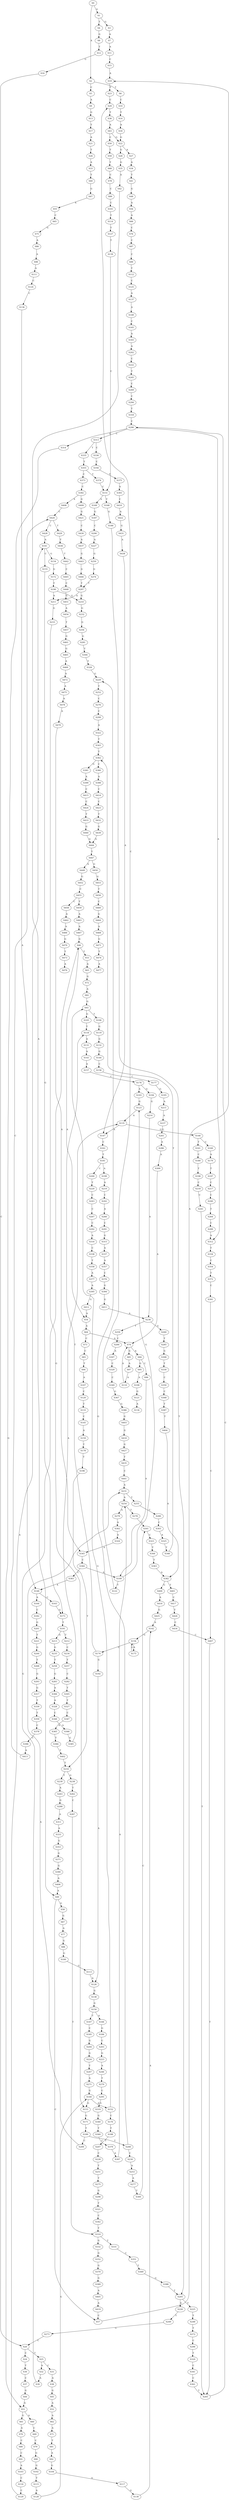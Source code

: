 strict digraph  {
	S0 -> S1 [ label = G ];
	S0 -> S2 [ label = A ];
	S1 -> S3 [ label = G ];
	S1 -> S4 [ label = T ];
	S2 -> S5 [ label = C ];
	S2 -> S6 [ label = T ];
	S3 -> S7 [ label = A ];
	S4 -> S8 [ label = G ];
	S5 -> S9 [ label = A ];
	S6 -> S10 [ label = C ];
	S7 -> S11 [ label = A ];
	S8 -> S12 [ label = T ];
	S9 -> S13 [ label = G ];
	S10 -> S14 [ label = T ];
	S11 -> S15 [ label = C ];
	S12 -> S16 [ label = G ];
	S13 -> S17 [ label = T ];
	S14 -> S18 [ label = A ];
	S15 -> S19 [ label = A ];
	S16 -> S20 [ label = C ];
	S17 -> S21 [ label = A ];
	S18 -> S22 [ label = G ];
	S19 -> S23 [ label = T ];
	S20 -> S24 [ label = C ];
	S20 -> S25 [ label = T ];
	S21 -> S26 [ label = T ];
	S22 -> S27 [ label = A ];
	S22 -> S28 [ label = G ];
	S23 -> S29 [ label = C ];
	S24 -> S30 [ label = T ];
	S25 -> S31 [ label = C ];
	S25 -> S32 [ label = A ];
	S26 -> S33 [ label = A ];
	S27 -> S34 [ label = A ];
	S28 -> S35 [ label = G ];
	S29 -> S36 [ label = T ];
	S30 -> S37 [ label = C ];
	S31 -> S38 [ label = A ];
	S32 -> S39 [ label = A ];
	S33 -> S40 [ label = T ];
	S34 -> S41 [ label = T ];
	S35 -> S42 [ label = A ];
	S36 -> S43 [ label = A ];
	S37 -> S44 [ label = G ];
	S38 -> S45 [ label = G ];
	S39 -> S46 [ label = G ];
	S40 -> S47 [ label = G ];
	S41 -> S48 [ label = G ];
	S42 -> S49 [ label = A ];
	S43 -> S50 [ label = C ];
	S43 -> S22 [ label = G ];
	S44 -> S51 [ label = G ];
	S45 -> S52 [ label = A ];
	S46 -> S53 [ label = T ];
	S46 -> S54 [ label = A ];
	S47 -> S55 [ label = A ];
	S48 -> S56 [ label = A ];
	S49 -> S57 [ label = C ];
	S49 -> S58 [ label = G ];
	S50 -> S59 [ label = T ];
	S51 -> S60 [ label = A ];
	S51 -> S61 [ label = G ];
	S52 -> S62 [ label = A ];
	S53 -> S63 [ label = A ];
	S54 -> S64 [ label = A ];
	S55 -> S65 [ label = C ];
	S56 -> S66 [ label = A ];
	S57 -> S19 [ label = A ];
	S58 -> S67 [ label = G ];
	S59 -> S68 [ label = T ];
	S60 -> S69 [ label = C ];
	S61 -> S70 [ label = A ];
	S62 -> S71 [ label = A ];
	S63 -> S72 [ label = G ];
	S64 -> S73 [ label = C ];
	S64 -> S74 [ label = A ];
	S65 -> S75 [ label = G ];
	S66 -> S76 [ label = C ];
	S67 -> S77 [ label = A ];
	S68 -> S78 [ label = C ];
	S69 -> S79 [ label = C ];
	S70 -> S80 [ label = C ];
	S71 -> S81 [ label = T ];
	S72 -> S82 [ label = A ];
	S73 -> S83 [ label = C ];
	S74 -> S84 [ label = A ];
	S74 -> S85 [ label = G ];
	S75 -> S86 [ label = A ];
	S76 -> S87 [ label = C ];
	S77 -> S88 [ label = G ];
	S78 -> S89 [ label = C ];
	S79 -> S90 [ label = G ];
	S80 -> S91 [ label = C ];
	S81 -> S92 [ label = A ];
	S82 -> S93 [ label = G ];
	S83 -> S94 [ label = T ];
	S84 -> S95 [ label = G ];
	S84 -> S96 [ label = C ];
	S85 -> S97 [ label = A ];
	S86 -> S98 [ label = A ];
	S87 -> S99 [ label = C ];
	S88 -> S100 [ label = G ];
	S89 -> S101 [ label = C ];
	S90 -> S102 [ label = G ];
	S91 -> S103 [ label = A ];
	S92 -> S104 [ label = G ];
	S93 -> S105 [ label = G ];
	S93 -> S106 [ label = T ];
	S94 -> S107 [ label = A ];
	S95 -> S108 [ label = A ];
	S96 -> S109 [ label = A ];
	S97 -> S110 [ label = A ];
	S98 -> S111 [ label = A ];
	S99 -> S112 [ label = T ];
	S100 -> S113 [ label = G ];
	S101 -> S114 [ label = T ];
	S102 -> S115 [ label = T ];
	S103 -> S116 [ label = C ];
	S104 -> S117 [ label = A ];
	S105 -> S118 [ label = T ];
	S106 -> S119 [ label = G ];
	S107 -> S120 [ label = C ];
	S108 -> S121 [ label = G ];
	S109 -> S122 [ label = T ];
	S109 -> S123 [ label = G ];
	S110 -> S74 [ label = A ];
	S111 -> S124 [ label = C ];
	S112 -> S125 [ label = C ];
	S113 -> S126 [ label = A ];
	S114 -> S127 [ label = T ];
	S115 -> S128 [ label = A ];
	S116 -> S129 [ label = C ];
	S117 -> S130 [ label = G ];
	S118 -> S131 [ label = A ];
	S119 -> S132 [ label = G ];
	S120 -> S133 [ label = T ];
	S121 -> S134 [ label = A ];
	S122 -> S29 [ label = C ];
	S123 -> S135 [ label = A ];
	S124 -> S136 [ label = C ];
	S125 -> S137 [ label = A ];
	S126 -> S138 [ label = G ];
	S127 -> S139 [ label = T ];
	S128 -> S140 [ label = G ];
	S129 -> S141 [ label = A ];
	S130 -> S142 [ label = A ];
	S131 -> S143 [ label = A ];
	S132 -> S144 [ label = G ];
	S133 -> S145 [ label = C ];
	S135 -> S146 [ label = G ];
	S135 -> S147 [ label = A ];
	S136 -> S148 [ label = A ];
	S137 -> S149 [ label = A ];
	S138 -> S150 [ label = G ];
	S139 -> S151 [ label = C ];
	S140 -> S152 [ label = A ];
	S140 -> S153 [ label = G ];
	S141 -> S154 [ label = G ];
	S141 -> S155 [ label = C ];
	S142 -> S156 [ label = G ];
	S143 -> S157 [ label = A ];
	S144 -> S158 [ label = C ];
	S145 -> S159 [ label = A ];
	S146 -> S160 [ label = C ];
	S146 -> S161 [ label = T ];
	S147 -> S162 [ label = C ];
	S148 -> S163 [ label = C ];
	S148 -> S164 [ label = A ];
	S149 -> S165 [ label = C ];
	S150 -> S166 [ label = A ];
	S150 -> S167 [ label = T ];
	S151 -> S168 [ label = T ];
	S151 -> S169 [ label = A ];
	S152 -> S170 [ label = C ];
	S152 -> S93 [ label = G ];
	S153 -> S171 [ label = G ];
	S154 -> S172 [ label = G ];
	S155 -> S173 [ label = G ];
	S156 -> S174 [ label = G ];
	S156 -> S175 [ label = A ];
	S157 -> S176 [ label = C ];
	S158 -> S177 [ label = C ];
	S159 -> S178 [ label = T ];
	S160 -> S179 [ label = A ];
	S161 -> S180 [ label = C ];
	S162 -> S181 [ label = T ];
	S163 -> S173 [ label = G ];
	S164 -> S182 [ label = C ];
	S165 -> S183 [ label = A ];
	S166 -> S184 [ label = G ];
	S167 -> S185 [ label = C ];
	S168 -> S186 [ label = G ];
	S169 -> S187 [ label = G ];
	S170 -> S188 [ label = T ];
	S171 -> S189 [ label = T ];
	S172 -> S190 [ label = T ];
	S173 -> S191 [ label = T ];
	S174 -> S118 [ label = T ];
	S174 -> S192 [ label = G ];
	S175 -> S156 [ label = G ];
	S176 -> S193 [ label = A ];
	S176 -> S194 [ label = G ];
	S177 -> S195 [ label = G ];
	S178 -> S196 [ label = T ];
	S179 -> S197 [ label = T ];
	S180 -> S198 [ label = T ];
	S181 -> S199 [ label = A ];
	S181 -> S200 [ label = C ];
	S182 -> S201 [ label = G ];
	S183 -> S202 [ label = A ];
	S184 -> S203 [ label = C ];
	S185 -> S204 [ label = G ];
	S186 -> S205 [ label = T ];
	S187 -> S206 [ label = C ];
	S188 -> S207 [ label = T ];
	S189 -> S208 [ label = T ];
	S189 -> S209 [ label = C ];
	S190 -> S210 [ label = G ];
	S190 -> S211 [ label = A ];
	S191 -> S212 [ label = T ];
	S191 -> S213 [ label = G ];
	S192 -> S126 [ label = A ];
	S193 -> S123 [ label = G ];
	S194 -> S214 [ label = G ];
	S195 -> S215 [ label = A ];
	S196 -> S216 [ label = T ];
	S197 -> S217 [ label = C ];
	S198 -> S218 [ label = C ];
	S199 -> S219 [ label = A ];
	S200 -> S220 [ label = T ];
	S201 -> S221 [ label = T ];
	S202 -> S222 [ label = C ];
	S203 -> S223 [ label = G ];
	S204 -> S224 [ label = G ];
	S205 -> S225 [ label = T ];
	S205 -> S226 [ label = G ];
	S206 -> S227 [ label = A ];
	S207 -> S228 [ label = C ];
	S208 -> S229 [ label = G ];
	S208 -> S230 [ label = C ];
	S209 -> S231 [ label = A ];
	S210 -> S232 [ label = G ];
	S211 -> S233 [ label = G ];
	S212 -> S234 [ label = C ];
	S213 -> S235 [ label = G ];
	S214 -> S236 [ label = A ];
	S215 -> S237 [ label = A ];
	S216 -> S238 [ label = G ];
	S216 -> S239 [ label = T ];
	S217 -> S240 [ label = C ];
	S218 -> S241 [ label = C ];
	S219 -> S242 [ label = C ];
	S220 -> S243 [ label = C ];
	S221 -> S244 [ label = G ];
	S222 -> S245 [ label = T ];
	S223 -> S246 [ label = A ];
	S224 -> S247 [ label = T ];
	S225 -> S248 [ label = T ];
	S226 -> S249 [ label = T ];
	S227 -> S250 [ label = G ];
	S228 -> S251 [ label = T ];
	S229 -> S252 [ label = T ];
	S230 -> S253 [ label = A ];
	S231 -> S254 [ label = A ];
	S231 -> S255 [ label = T ];
	S232 -> S256 [ label = G ];
	S233 -> S153 [ label = G ];
	S234 -> S257 [ label = T ];
	S235 -> S258 [ label = T ];
	S236 -> S259 [ label = T ];
	S236 -> S260 [ label = G ];
	S237 -> S261 [ label = G ];
	S238 -> S262 [ label = T ];
	S239 -> S263 [ label = A ];
	S240 -> S264 [ label = T ];
	S241 -> S265 [ label = T ];
	S242 -> S266 [ label = A ];
	S243 -> S267 [ label = C ];
	S244 -> S268 [ label = T ];
	S245 -> S269 [ label = C ];
	S246 -> S270 [ label = T ];
	S247 -> S271 [ label = A ];
	S248 -> S272 [ label = T ];
	S249 -> S273 [ label = G ];
	S250 -> S274 [ label = G ];
	S251 -> S275 [ label = T ];
	S252 -> S276 [ label = C ];
	S253 -> S277 [ label = A ];
	S254 -> S278 [ label = T ];
	S254 -> S279 [ label = A ];
	S255 -> S280 [ label = C ];
	S256 -> S281 [ label = G ];
	S257 -> S282 [ label = C ];
	S258 -> S283 [ label = G ];
	S259 -> S284 [ label = C ];
	S260 -> S285 [ label = T ];
	S261 -> S286 [ label = A ];
	S262 -> S287 [ label = C ];
	S263 -> S288 [ label = G ];
	S264 -> S289 [ label = C ];
	S265 -> S290 [ label = C ];
	S266 -> S291 [ label = C ];
	S267 -> S292 [ label = C ];
	S268 -> S293 [ label = G ];
	S269 -> S294 [ label = C ];
	S270 -> S295 [ label = C ];
	S271 -> S140 [ label = G ];
	S272 -> S296 [ label = C ];
	S273 -> S20 [ label = C ];
	S274 -> S297 [ label = T ];
	S275 -> S298 [ label = G ];
	S276 -> S299 [ label = C ];
	S277 -> S300 [ label = T ];
	S278 -> S301 [ label = C ];
	S279 -> S302 [ label = A ];
	S280 -> S303 [ label = C ];
	S281 -> S304 [ label = T ];
	S282 -> S305 [ label = T ];
	S283 -> S306 [ label = A ];
	S284 -> S307 [ label = A ];
	S285 -> S308 [ label = G ];
	S286 -> S309 [ label = A ];
	S287 -> S310 [ label = T ];
	S288 -> S311 [ label = A ];
	S289 -> S312 [ label = A ];
	S290 -> S313 [ label = C ];
	S290 -> S312 [ label = A ];
	S290 -> S314 [ label = G ];
	S291 -> S315 [ label = G ];
	S292 -> S316 [ label = A ];
	S293 -> S317 [ label = G ];
	S294 -> S318 [ label = T ];
	S295 -> S319 [ label = G ];
	S296 -> S320 [ label = T ];
	S297 -> S211 [ label = A ];
	S297 -> S210 [ label = G ];
	S298 -> S321 [ label = T ];
	S299 -> S322 [ label = A ];
	S300 -> S301 [ label = C ];
	S301 -> S323 [ label = C ];
	S302 -> S324 [ label = A ];
	S303 -> S325 [ label = A ];
	S304 -> S326 [ label = T ];
	S305 -> S327 [ label = T ];
	S306 -> S328 [ label = A ];
	S307 -> S329 [ label = C ];
	S308 -> S330 [ label = T ];
	S309 -> S74 [ label = A ];
	S310 -> S331 [ label = T ];
	S310 -> S332 [ label = G ];
	S311 -> S333 [ label = A ];
	S312 -> S334 [ label = T ];
	S313 -> S335 [ label = T ];
	S313 -> S336 [ label = C ];
	S314 -> S51 [ label = G ];
	S315 -> S337 [ label = A ];
	S316 -> S338 [ label = C ];
	S317 -> S339 [ label = T ];
	S318 -> S290 [ label = C ];
	S319 -> S340 [ label = G ];
	S320 -> S341 [ label = C ];
	S321 -> S342 [ label = C ];
	S322 -> S343 [ label = T ];
	S323 -> S344 [ label = T ];
	S324 -> S345 [ label = A ];
	S325 -> S346 [ label = T ];
	S326 -> S229 [ label = G ];
	S327 -> S347 [ label = C ];
	S328 -> S348 [ label = C ];
	S329 -> S349 [ label = C ];
	S330 -> S350 [ label = C ];
	S331 -> S351 [ label = C ];
	S332 -> S352 [ label = G ];
	S333 -> S353 [ label = G ];
	S334 -> S354 [ label = C ];
	S335 -> S355 [ label = T ];
	S336 -> S356 [ label = C ];
	S337 -> S357 [ label = A ];
	S338 -> S358 [ label = T ];
	S339 -> S359 [ label = T ];
	S340 -> S360 [ label = T ];
	S341 -> S361 [ label = C ];
	S342 -> S310 [ label = T ];
	S343 -> S362 [ label = T ];
	S344 -> S363 [ label = T ];
	S345 -> S364 [ label = C ];
	S346 -> S362 [ label = T ];
	S347 -> S365 [ label = A ];
	S348 -> S366 [ label = A ];
	S349 -> S367 [ label = G ];
	S350 -> S368 [ label = C ];
	S351 -> S369 [ label = T ];
	S352 -> S370 [ label = G ];
	S353 -> S371 [ label = G ];
	S354 -> S372 [ label = T ];
	S355 -> S373 [ label = C ];
	S355 -> S374 [ label = T ];
	S356 -> S375 [ label = T ];
	S357 -> S376 [ label = C ];
	S358 -> S377 [ label = A ];
	S359 -> S378 [ label = C ];
	S360 -> S379 [ label = C ];
	S361 -> S265 [ label = T ];
	S362 -> S380 [ label = C ];
	S362 -> S381 [ label = G ];
	S363 -> S382 [ label = A ];
	S364 -> S383 [ label = C ];
	S364 -> S109 [ label = A ];
	S365 -> S384 [ label = T ];
	S366 -> S385 [ label = G ];
	S367 -> S386 [ label = G ];
	S368 -> S387 [ label = T ];
	S369 -> S388 [ label = G ];
	S370 -> S389 [ label = G ];
	S371 -> S390 [ label = G ];
	S372 -> S391 [ label = C ];
	S373 -> S392 [ label = C ];
	S374 -> S151 [ label = C ];
	S375 -> S393 [ label = A ];
	S376 -> S394 [ label = G ];
	S377 -> S395 [ label = A ];
	S378 -> S396 [ label = C ];
	S379 -> S397 [ label = A ];
	S380 -> S398 [ label = A ];
	S381 -> S399 [ label = A ];
	S382 -> S400 [ label = G ];
	S382 -> S401 [ label = T ];
	S383 -> S148 [ label = A ];
	S384 -> S402 [ label = T ];
	S385 -> S135 [ label = A ];
	S386 -> S403 [ label = G ];
	S387 -> S404 [ label = T ];
	S388 -> S205 [ label = T ];
	S389 -> S405 [ label = A ];
	S390 -> S406 [ label = A ];
	S391 -> S407 [ label = C ];
	S392 -> S408 [ label = A ];
	S392 -> S409 [ label = G ];
	S393 -> S410 [ label = C ];
	S394 -> S411 [ label = G ];
	S395 -> S412 [ label = G ];
	S396 -> S413 [ label = A ];
	S397 -> S254 [ label = A ];
	S398 -> S414 [ label = C ];
	S399 -> S415 [ label = C ];
	S400 -> S416 [ label = A ];
	S401 -> S417 [ label = C ];
	S402 -> S216 [ label = T ];
	S403 -> S418 [ label = G ];
	S404 -> S382 [ label = A ];
	S405 -> S419 [ label = A ];
	S406 -> S49 [ label = A ];
	S407 -> S265 [ label = T ];
	S408 -> S420 [ label = C ];
	S409 -> S421 [ label = G ];
	S410 -> S422 [ label = A ];
	S411 -> S236 [ label = A ];
	S412 -> S54 [ label = A ];
	S413 -> S420 [ label = C ];
	S414 -> S423 [ label = C ];
	S415 -> S424 [ label = C ];
	S416 -> S425 [ label = G ];
	S417 -> S426 [ label = T ];
	S418 -> S427 [ label = G ];
	S419 -> S57 [ label = C ];
	S420 -> S428 [ label = C ];
	S420 -> S429 [ label = T ];
	S421 -> S430 [ label = C ];
	S422 -> S431 [ label = G ];
	S423 -> S432 [ label = T ];
	S424 -> S433 [ label = T ];
	S425 -> S142 [ label = A ];
	S426 -> S434 [ label = C ];
	S427 -> S435 [ label = T ];
	S428 -> S141 [ label = A ];
	S429 -> S436 [ label = T ];
	S430 -> S437 [ label = A ];
	S431 -> S438 [ label = A ];
	S432 -> S439 [ label = G ];
	S433 -> S440 [ label = G ];
	S434 -> S407 [ label = C ];
	S435 -> S441 [ label = C ];
	S436 -> S442 [ label = T ];
	S437 -> S443 [ label = G ];
	S438 -> S147 [ label = A ];
	S439 -> S444 [ label = G ];
	S440 -> S444 [ label = G ];
	S441 -> S231 [ label = A ];
	S442 -> S445 [ label = C ];
	S443 -> S446 [ label = G ];
	S444 -> S447 [ label = T ];
	S445 -> S448 [ label = C ];
	S446 -> S297 [ label = T ];
	S447 -> S449 [ label = A ];
	S447 -> S450 [ label = G ];
	S448 -> S451 [ label = G ];
	S449 -> S452 [ label = G ];
	S450 -> S453 [ label = G ];
	S451 -> S454 [ label = A ];
	S452 -> S455 [ label = C ];
	S453 -> S456 [ label = T ];
	S454 -> S457 [ label = T ];
	S455 -> S458 [ label = C ];
	S455 -> S459 [ label = T ];
	S456 -> S460 [ label = C ];
	S457 -> S461 [ label = G ];
	S458 -> S462 [ label = A ];
	S459 -> S463 [ label = A ];
	S460 -> S464 [ label = G ];
	S461 -> S465 [ label = G ];
	S462 -> S466 [ label = A ];
	S463 -> S467 [ label = A ];
	S464 -> S468 [ label = A ];
	S465 -> S469 [ label = A ];
	S466 -> S470 [ label = G ];
	S467 -> S46 [ label = G ];
	S468 -> S471 [ label = G ];
	S469 -> S472 [ label = A ];
	S470 -> S473 [ label = T ];
	S471 -> S474 [ label = T ];
	S472 -> S475 [ label = A ];
	S473 -> S476 [ label = A ];
	S474 -> S477 [ label = A ];
	S475 -> S478 [ label = A ];
	S478 -> S479 [ label = A ];
	S479 -> S345 [ label = A ];
}
